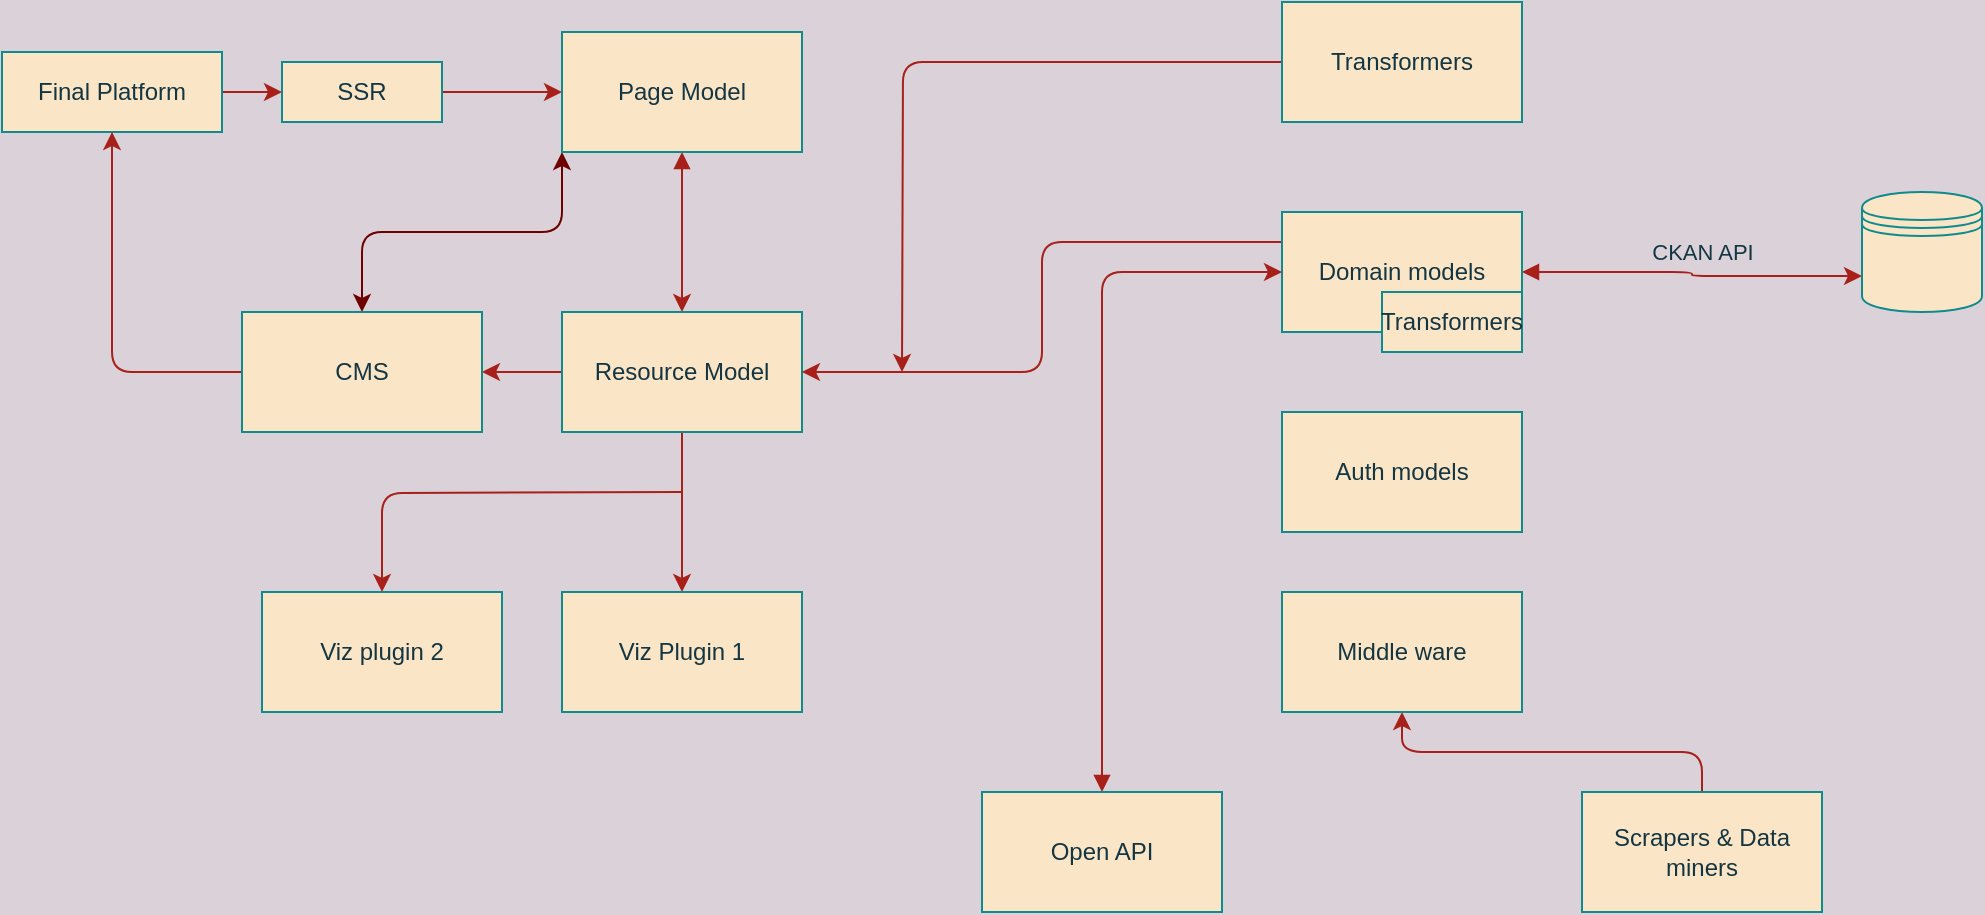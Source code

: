 <mxfile>
    <diagram id="JFMgObX7a8RLx0mdCkn_" name="Page-1">
        <mxGraphModel dx="1074" dy="1900" grid="1" gridSize="10" guides="1" tooltips="1" connect="1" arrows="1" fold="1" page="1" pageScale="1" pageWidth="1700" pageHeight="1100" background="#DAD2D8" math="0" shadow="0">
            <root>
                <mxCell id="0"/>
                <mxCell id="1" parent="0"/>
                <mxCell id="5" value="" style="edgeStyle=orthogonalEdgeStyle;rounded=0;orthogonalLoop=1;jettySize=auto;html=1;strokeColor=#A8201A;fontColor=#143642;labelBackgroundColor=#DAD2D8;" parent="1" source="3" target="4" edge="1">
                    <mxGeometry relative="1" as="geometry"/>
                </mxCell>
                <mxCell id="3" value="Final Platform" style="whiteSpace=wrap;html=1;fillColor=#FAE5C7;strokeColor=#0F8B8D;fontColor=#143642;" parent="1" vertex="1">
                    <mxGeometry x="40" y="-690" width="110" height="40" as="geometry"/>
                </mxCell>
                <mxCell id="13" value="" style="edgeStyle=orthogonalEdgeStyle;curved=0;rounded=1;sketch=0;orthogonalLoop=1;jettySize=auto;html=1;fontColor=#143642;strokeColor=#A8201A;fillColor=#FAE5C7;" parent="1" source="4" target="12" edge="1">
                    <mxGeometry relative="1" as="geometry"/>
                </mxCell>
                <mxCell id="4" value="SSR" style="whiteSpace=wrap;html=1;fillColor=#FAE5C7;strokeColor=#0F8B8D;fontColor=#143642;" parent="1" vertex="1">
                    <mxGeometry x="180" y="-685" width="80" height="30" as="geometry"/>
                </mxCell>
                <mxCell id="8" style="edgeStyle=orthogonalEdgeStyle;rounded=0;orthogonalLoop=1;jettySize=auto;html=1;exitX=0.5;exitY=1;exitDx=0;exitDy=0;strokeColor=#A8201A;fontColor=#143642;labelBackgroundColor=#DAD2D8;" parent="1" edge="1">
                    <mxGeometry relative="1" as="geometry">
                        <mxPoint x="400" y="-530" as="sourcePoint"/>
                        <mxPoint x="400" y="-530" as="targetPoint"/>
                    </mxGeometry>
                </mxCell>
                <mxCell id="17" value="" style="edgeStyle=orthogonalEdgeStyle;curved=0;rounded=1;sketch=0;orthogonalLoop=1;jettySize=auto;html=1;fontColor=#143642;strokeColor=#A8201A;fillColor=#FAE5C7;startArrow=block;startFill=1;" parent="1" source="12" target="16" edge="1">
                    <mxGeometry relative="1" as="geometry"/>
                </mxCell>
                <mxCell id="25" style="edgeStyle=orthogonalEdgeStyle;curved=0;rounded=1;sketch=0;orthogonalLoop=1;jettySize=auto;html=1;exitX=0;exitY=1;exitDx=0;exitDy=0;fontColor=#143642;fillColor=#a20025;startArrow=classic;startFill=1;strokeColor=#6F0000;" parent="1" source="12" target="24" edge="1">
                    <mxGeometry relative="1" as="geometry"/>
                </mxCell>
                <mxCell id="12" value="Page Model" style="whiteSpace=wrap;html=1;fontColor=#143642;strokeColor=#0F8B8D;fillColor=#FAE5C7;" parent="1" vertex="1">
                    <mxGeometry x="320" y="-700" width="120" height="60" as="geometry"/>
                </mxCell>
                <mxCell id="19" value="" style="edgeStyle=orthogonalEdgeStyle;curved=0;rounded=1;sketch=0;orthogonalLoop=1;jettySize=auto;html=1;fontColor=#143642;strokeColor=#A8201A;fillColor=#FAE5C7;" parent="1" source="16" target="18" edge="1">
                    <mxGeometry relative="1" as="geometry"/>
                </mxCell>
                <mxCell id="27" style="edgeStyle=orthogonalEdgeStyle;curved=0;rounded=1;sketch=0;orthogonalLoop=1;jettySize=auto;html=1;exitX=0;exitY=0.5;exitDx=0;exitDy=0;entryX=1;entryY=0.5;entryDx=0;entryDy=0;fontColor=#143642;strokeColor=#A8201A;fillColor=#FAE5C7;" parent="1" source="16" target="24" edge="1">
                    <mxGeometry relative="1" as="geometry"/>
                </mxCell>
                <mxCell id="16" value="Resource Model" style="whiteSpace=wrap;html=1;fontColor=#143642;strokeColor=#0F8B8D;fillColor=#FAE5C7;" parent="1" vertex="1">
                    <mxGeometry x="320" y="-560" width="120" height="60" as="geometry"/>
                </mxCell>
                <mxCell id="18" value="Viz Plugin 1" style="whiteSpace=wrap;html=1;fontColor=#143642;strokeColor=#0F8B8D;fillColor=#FAE5C7;" parent="1" vertex="1">
                    <mxGeometry x="320" y="-420" width="120" height="60" as="geometry"/>
                </mxCell>
                <mxCell id="20" value="Viz plugin 2" style="whiteSpace=wrap;html=1;fontColor=#143642;strokeColor=#0F8B8D;fillColor=#FAE5C7;" parent="1" vertex="1">
                    <mxGeometry x="170" y="-420" width="120" height="60" as="geometry"/>
                </mxCell>
                <mxCell id="23" value="" style="edgeStyle=orthogonalEdgeStyle;curved=0;rounded=1;sketch=0;orthogonalLoop=1;jettySize=auto;html=1;fontColor=#143642;strokeColor=#A8201A;fillColor=#FAE5C7;entryX=0.5;entryY=0;entryDx=0;entryDy=0;" parent="1" target="20" edge="1">
                    <mxGeometry relative="1" as="geometry">
                        <mxPoint x="380" y="-470" as="sourcePoint"/>
                        <mxPoint x="580" y="-430" as="targetPoint"/>
                    </mxGeometry>
                </mxCell>
                <mxCell id="26" style="edgeStyle=orthogonalEdgeStyle;curved=0;rounded=1;sketch=0;orthogonalLoop=1;jettySize=auto;html=1;exitX=0;exitY=0.5;exitDx=0;exitDy=0;entryX=0.5;entryY=1;entryDx=0;entryDy=0;fontColor=#143642;strokeColor=#A8201A;fillColor=#FAE5C7;" parent="1" source="24" target="3" edge="1">
                    <mxGeometry relative="1" as="geometry"/>
                </mxCell>
                <mxCell id="24" value="CMS" style="whiteSpace=wrap;html=1;rounded=0;sketch=0;fontColor=#143642;strokeColor=#0F8B8D;fillColor=#FAE5C7;" parent="1" vertex="1">
                    <mxGeometry x="160" y="-560" width="120" height="60" as="geometry"/>
                </mxCell>
                <mxCell id="54" style="edgeStyle=orthogonalEdgeStyle;curved=0;rounded=1;sketch=0;orthogonalLoop=1;jettySize=auto;html=1;exitX=0;exitY=0.5;exitDx=0;exitDy=0;fontColor=#143642;startArrow=none;startFill=0;strokeColor=#A8201A;fillColor=#FAE5C7;" parent="1" source="41" edge="1">
                    <mxGeometry relative="1" as="geometry">
                        <mxPoint x="490.0" y="-530" as="targetPoint"/>
                    </mxGeometry>
                </mxCell>
                <mxCell id="41" value="Transformers" style="whiteSpace=wrap;html=1;rounded=0;sketch=0;fontColor=#143642;strokeColor=#0F8B8D;fillColor=#FAE5C7;" parent="1" vertex="1">
                    <mxGeometry x="680" y="-715" width="120" height="60" as="geometry"/>
                </mxCell>
                <mxCell id="45" style="edgeStyle=orthogonalEdgeStyle;curved=0;rounded=1;sketch=0;orthogonalLoop=1;jettySize=auto;html=1;exitX=1;exitY=0.5;exitDx=0;exitDy=0;entryX=0;entryY=0.7;entryDx=0;entryDy=0;fontColor=#143642;startArrow=block;startFill=1;fillColor=#FAE5C7;strokeColor=#A8201A;" parent="1" source="42" target="44" edge="1">
                    <mxGeometry relative="1" as="geometry"/>
                </mxCell>
                <mxCell id="46" value="CKAN API" style="edgeLabel;html=1;align=center;verticalAlign=middle;resizable=0;points=[];fontColor=#143642;labelBackgroundColor=none;" parent="45" vertex="1" connectable="0">
                    <mxGeometry x="-0.349" y="-1" relative="1" as="geometry">
                        <mxPoint x="34" y="-11" as="offset"/>
                    </mxGeometry>
                </mxCell>
                <mxCell id="50" style="edgeStyle=orthogonalEdgeStyle;curved=0;rounded=1;sketch=0;orthogonalLoop=1;jettySize=auto;html=1;exitX=0;exitY=0.25;exitDx=0;exitDy=0;fontColor=#143642;startArrow=none;startFill=0;strokeColor=#A8201A;fillColor=#FAE5C7;" parent="1" source="42" target="16" edge="1">
                    <mxGeometry relative="1" as="geometry"/>
                </mxCell>
                <mxCell id="42" value="Domain models" style="whiteSpace=wrap;html=1;rounded=0;sketch=0;fontColor=#143642;strokeColor=#0F8B8D;fillColor=#FAE5C7;" parent="1" vertex="1">
                    <mxGeometry x="680" y="-610" width="120" height="60" as="geometry"/>
                </mxCell>
                <mxCell id="43" value="Auth models" style="whiteSpace=wrap;html=1;rounded=0;sketch=0;fontColor=#143642;strokeColor=#0F8B8D;fillColor=#FAE5C7;" parent="1" vertex="1">
                    <mxGeometry x="680" y="-510" width="120" height="60" as="geometry"/>
                </mxCell>
                <mxCell id="44" value="" style="shape=datastore;whiteSpace=wrap;html=1;rounded=0;sketch=0;fontColor=#143642;strokeColor=#0F8B8D;fillColor=#FAE5C7;" parent="1" vertex="1">
                    <mxGeometry x="970" y="-620" width="60" height="60" as="geometry"/>
                </mxCell>
                <mxCell id="49" style="edgeStyle=orthogonalEdgeStyle;curved=0;rounded=1;sketch=0;orthogonalLoop=1;jettySize=auto;html=1;entryX=0;entryY=0.5;entryDx=0;entryDy=0;fontColor=#143642;startArrow=block;startFill=1;strokeColor=#A8201A;fillColor=#FAE5C7;" parent="1" source="47" target="42" edge="1">
                    <mxGeometry relative="1" as="geometry">
                        <Array as="points">
                            <mxPoint x="590" y="-580"/>
                        </Array>
                    </mxGeometry>
                </mxCell>
                <mxCell id="47" value="Open API" style="whiteSpace=wrap;html=1;rounded=0;labelBackgroundColor=none;sketch=0;fontColor=#143642;strokeColor=#0F8B8D;fillColor=#FAE5C7;" parent="1" vertex="1">
                    <mxGeometry x="530" y="-320" width="120" height="60" as="geometry"/>
                </mxCell>
                <mxCell id="52" style="edgeStyle=orthogonalEdgeStyle;curved=0;rounded=1;sketch=0;orthogonalLoop=1;jettySize=auto;html=1;exitX=0.5;exitY=0;exitDx=0;exitDy=0;fontColor=#143642;startArrow=none;startFill=0;strokeColor=#A8201A;fillColor=#FAE5C7;" parent="1" source="48" target="51" edge="1">
                    <mxGeometry relative="1" as="geometry"/>
                </mxCell>
                <mxCell id="48" value="Scrapers &amp;amp; Data miners" style="whiteSpace=wrap;html=1;rounded=0;labelBackgroundColor=none;sketch=0;fontColor=#143642;strokeColor=#0F8B8D;fillColor=#FAE5C7;" parent="1" vertex="1">
                    <mxGeometry x="830" y="-320" width="120" height="60" as="geometry"/>
                </mxCell>
                <mxCell id="51" value="Middle ware" style="whiteSpace=wrap;html=1;rounded=0;labelBackgroundColor=none;sketch=0;fontColor=#143642;strokeColor=#0F8B8D;fillColor=#FAE5C7;" parent="1" vertex="1">
                    <mxGeometry x="680" y="-420" width="120" height="60" as="geometry"/>
                </mxCell>
                <mxCell id="53" value="Transformers" style="whiteSpace=wrap;html=1;rounded=0;labelBackgroundColor=none;sketch=0;fontColor=#143642;strokeColor=#0F8B8D;fillColor=#FAE5C7;" parent="1" vertex="1">
                    <mxGeometry x="730" y="-570" width="70" height="30" as="geometry"/>
                </mxCell>
            </root>
        </mxGraphModel>
    </diagram>
</mxfile>